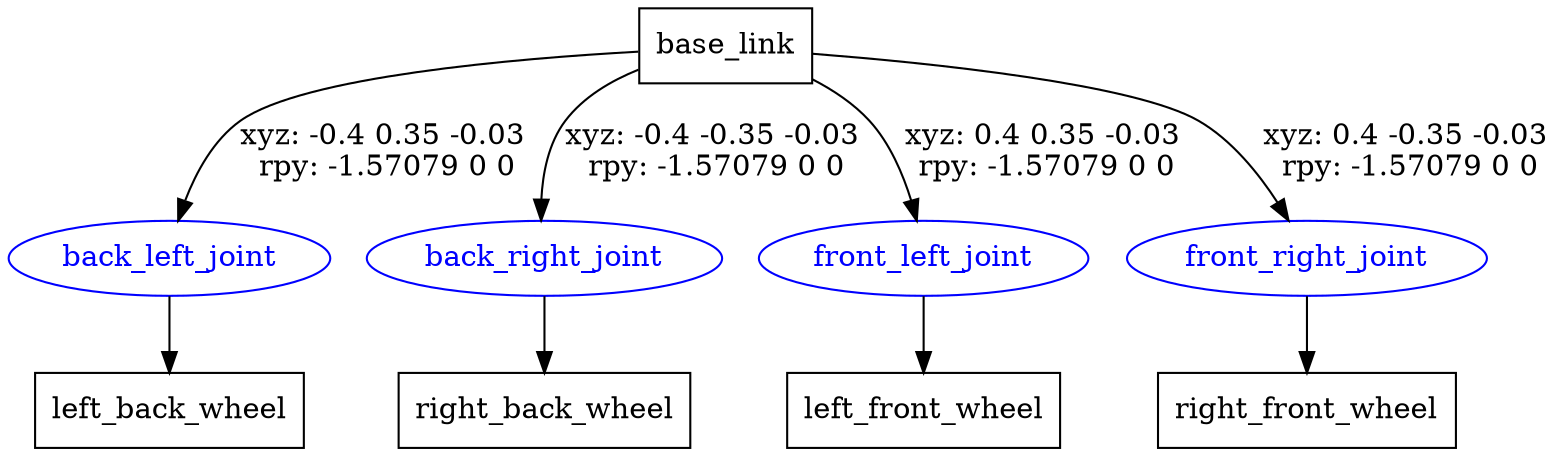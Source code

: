 digraph G {
node [shape=box];
"base_link" [label="base_link"];
"left_back_wheel" [label="left_back_wheel"];
"right_back_wheel" [label="right_back_wheel"];
"left_front_wheel" [label="left_front_wheel"];
"right_front_wheel" [label="right_front_wheel"];
node [shape=ellipse, color=blue, fontcolor=blue];
"base_link" -> "back_left_joint" [label="xyz: -0.4 0.35 -0.03 \nrpy: -1.57079 0 0"]
"back_left_joint" -> "left_back_wheel"
"base_link" -> "back_right_joint" [label="xyz: -0.4 -0.35 -0.03 \nrpy: -1.57079 0 0"]
"back_right_joint" -> "right_back_wheel"
"base_link" -> "front_left_joint" [label="xyz: 0.4 0.35 -0.03 \nrpy: -1.57079 0 0"]
"front_left_joint" -> "left_front_wheel"
"base_link" -> "front_right_joint" [label="xyz: 0.4 -0.35 -0.03 \nrpy: -1.57079 0 0"]
"front_right_joint" -> "right_front_wheel"
}
